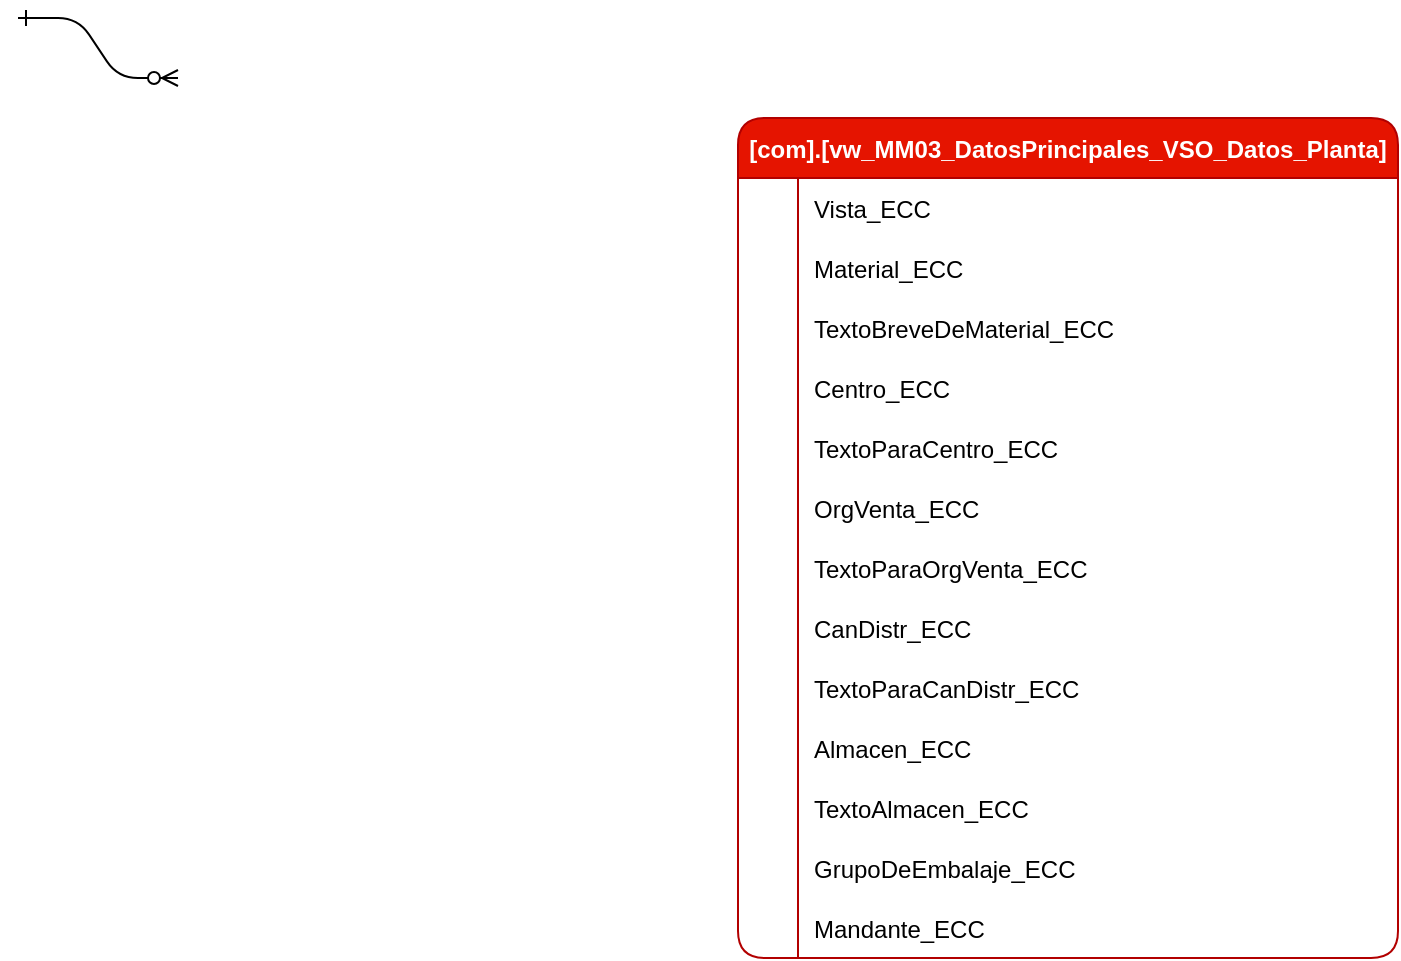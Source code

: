 <mxfile version="22.1.11" type="github">
  <diagram id="R2lEEEUBdFMjLlhIrx00" name="Page-1">
    <mxGraphModel dx="1374" dy="755" grid="1" gridSize="10" guides="1" tooltips="1" connect="1" arrows="1" fold="1" page="1" pageScale="1" pageWidth="850" pageHeight="1100" math="0" shadow="0" extFonts="Permanent Marker^https://fonts.googleapis.com/css?family=Permanent+Marker">
      <root>
        <mxCell id="0" />
        <mxCell id="1" parent="0" />
        <mxCell id="C-vyLk0tnHw3VtMMgP7b-1" value="" style="edgeStyle=entityRelationEdgeStyle;endArrow=ERzeroToMany;startArrow=ERone;endFill=1;startFill=0;" parent="1" edge="1">
          <mxGeometry width="100" height="100" relative="1" as="geometry">
            <mxPoint x="40" y="70" as="sourcePoint" />
            <mxPoint x="120" y="100" as="targetPoint" />
          </mxGeometry>
        </mxCell>
        <mxCell id="xQIe8r9m9n5wqgFZnxj5-1" value="[com].[vw_MM03_DatosPrincipales_VSO_Datos_Planta]" style="shape=table;startSize=30;container=1;collapsible=1;childLayout=tableLayout;fixedRows=1;rowLines=0;fontStyle=1;align=center;resizeLast=1;rounded=1;fillColor=#e51400;fontColor=#ffffff;strokeColor=#B20000;" vertex="1" parent="1">
          <mxGeometry x="400" y="120" width="330" height="420" as="geometry" />
        </mxCell>
        <mxCell id="xQIe8r9m9n5wqgFZnxj5-2" value="" style="shape=tableRow;horizontal=0;startSize=0;swimlaneHead=0;swimlaneBody=0;fillColor=none;collapsible=0;dropTarget=0;points=[[0,0.5],[1,0.5]];portConstraint=eastwest;strokeColor=inherit;top=0;left=0;right=0;bottom=0;" vertex="1" parent="xQIe8r9m9n5wqgFZnxj5-1">
          <mxGeometry y="30" width="330" height="30" as="geometry" />
        </mxCell>
        <mxCell id="xQIe8r9m9n5wqgFZnxj5-3" value="" style="shape=partialRectangle;overflow=hidden;connectable=0;fillColor=none;strokeColor=inherit;top=0;left=0;bottom=0;right=0;" vertex="1" parent="xQIe8r9m9n5wqgFZnxj5-2">
          <mxGeometry width="30" height="30" as="geometry">
            <mxRectangle width="30" height="30" as="alternateBounds" />
          </mxGeometry>
        </mxCell>
        <mxCell id="xQIe8r9m9n5wqgFZnxj5-4" value="Vista_ECC" style="shape=partialRectangle;overflow=hidden;connectable=0;fillColor=none;align=left;strokeColor=inherit;top=0;left=0;bottom=0;right=0;spacingLeft=6;" vertex="1" parent="xQIe8r9m9n5wqgFZnxj5-2">
          <mxGeometry x="30" width="300" height="30" as="geometry">
            <mxRectangle width="300" height="30" as="alternateBounds" />
          </mxGeometry>
        </mxCell>
        <mxCell id="xQIe8r9m9n5wqgFZnxj5-5" value="" style="shape=tableRow;horizontal=0;startSize=0;swimlaneHead=0;swimlaneBody=0;fillColor=none;collapsible=0;dropTarget=0;points=[[0,0.5],[1,0.5]];portConstraint=eastwest;strokeColor=inherit;top=0;left=0;right=0;bottom=0;" vertex="1" parent="xQIe8r9m9n5wqgFZnxj5-1">
          <mxGeometry y="60" width="330" height="30" as="geometry" />
        </mxCell>
        <mxCell id="xQIe8r9m9n5wqgFZnxj5-6" value="" style="shape=partialRectangle;overflow=hidden;connectable=0;fillColor=none;strokeColor=inherit;top=0;left=0;bottom=0;right=0;" vertex="1" parent="xQIe8r9m9n5wqgFZnxj5-5">
          <mxGeometry width="30" height="30" as="geometry">
            <mxRectangle width="30" height="30" as="alternateBounds" />
          </mxGeometry>
        </mxCell>
        <mxCell id="xQIe8r9m9n5wqgFZnxj5-7" value="Material_ECC" style="shape=partialRectangle;overflow=hidden;connectable=0;fillColor=none;align=left;strokeColor=inherit;top=0;left=0;bottom=0;right=0;spacingLeft=6;" vertex="1" parent="xQIe8r9m9n5wqgFZnxj5-5">
          <mxGeometry x="30" width="300" height="30" as="geometry">
            <mxRectangle width="300" height="30" as="alternateBounds" />
          </mxGeometry>
        </mxCell>
        <mxCell id="xQIe8r9m9n5wqgFZnxj5-8" value="" style="shape=tableRow;horizontal=0;startSize=0;swimlaneHead=0;swimlaneBody=0;fillColor=none;collapsible=0;dropTarget=0;points=[[0,0.5],[1,0.5]];portConstraint=eastwest;strokeColor=inherit;top=0;left=0;right=0;bottom=0;" vertex="1" parent="xQIe8r9m9n5wqgFZnxj5-1">
          <mxGeometry y="90" width="330" height="30" as="geometry" />
        </mxCell>
        <mxCell id="xQIe8r9m9n5wqgFZnxj5-9" value="" style="shape=partialRectangle;overflow=hidden;connectable=0;fillColor=none;strokeColor=inherit;top=0;left=0;bottom=0;right=0;" vertex="1" parent="xQIe8r9m9n5wqgFZnxj5-8">
          <mxGeometry width="30" height="30" as="geometry">
            <mxRectangle width="30" height="30" as="alternateBounds" />
          </mxGeometry>
        </mxCell>
        <mxCell id="xQIe8r9m9n5wqgFZnxj5-10" value="TextoBreveDeMaterial_ECC" style="shape=partialRectangle;overflow=hidden;connectable=0;fillColor=none;align=left;strokeColor=inherit;top=0;left=0;bottom=0;right=0;spacingLeft=6;" vertex="1" parent="xQIe8r9m9n5wqgFZnxj5-8">
          <mxGeometry x="30" width="300" height="30" as="geometry">
            <mxRectangle width="300" height="30" as="alternateBounds" />
          </mxGeometry>
        </mxCell>
        <mxCell id="xQIe8r9m9n5wqgFZnxj5-11" value="" style="shape=tableRow;horizontal=0;startSize=0;swimlaneHead=0;swimlaneBody=0;fillColor=none;collapsible=0;dropTarget=0;points=[[0,0.5],[1,0.5]];portConstraint=eastwest;strokeColor=inherit;top=0;left=0;right=0;bottom=0;" vertex="1" parent="xQIe8r9m9n5wqgFZnxj5-1">
          <mxGeometry y="120" width="330" height="30" as="geometry" />
        </mxCell>
        <mxCell id="xQIe8r9m9n5wqgFZnxj5-12" value="" style="shape=partialRectangle;overflow=hidden;connectable=0;fillColor=none;strokeColor=inherit;top=0;left=0;bottom=0;right=0;" vertex="1" parent="xQIe8r9m9n5wqgFZnxj5-11">
          <mxGeometry width="30" height="30" as="geometry">
            <mxRectangle width="30" height="30" as="alternateBounds" />
          </mxGeometry>
        </mxCell>
        <mxCell id="xQIe8r9m9n5wqgFZnxj5-13" value="Centro_ECC" style="shape=partialRectangle;overflow=hidden;connectable=0;fillColor=none;align=left;strokeColor=inherit;top=0;left=0;bottom=0;right=0;spacingLeft=6;" vertex="1" parent="xQIe8r9m9n5wqgFZnxj5-11">
          <mxGeometry x="30" width="300" height="30" as="geometry">
            <mxRectangle width="300" height="30" as="alternateBounds" />
          </mxGeometry>
        </mxCell>
        <mxCell id="xQIe8r9m9n5wqgFZnxj5-14" value="" style="shape=tableRow;horizontal=0;startSize=0;swimlaneHead=0;swimlaneBody=0;fillColor=none;collapsible=0;dropTarget=0;points=[[0,0.5],[1,0.5]];portConstraint=eastwest;strokeColor=inherit;top=0;left=0;right=0;bottom=0;" vertex="1" parent="xQIe8r9m9n5wqgFZnxj5-1">
          <mxGeometry y="150" width="330" height="30" as="geometry" />
        </mxCell>
        <mxCell id="xQIe8r9m9n5wqgFZnxj5-15" value="" style="shape=partialRectangle;overflow=hidden;connectable=0;fillColor=none;strokeColor=inherit;top=0;left=0;bottom=0;right=0;" vertex="1" parent="xQIe8r9m9n5wqgFZnxj5-14">
          <mxGeometry width="30" height="30" as="geometry">
            <mxRectangle width="30" height="30" as="alternateBounds" />
          </mxGeometry>
        </mxCell>
        <mxCell id="xQIe8r9m9n5wqgFZnxj5-16" value="TextoParaCentro_ECC" style="shape=partialRectangle;overflow=hidden;connectable=0;fillColor=none;align=left;strokeColor=inherit;top=0;left=0;bottom=0;right=0;spacingLeft=6;" vertex="1" parent="xQIe8r9m9n5wqgFZnxj5-14">
          <mxGeometry x="30" width="300" height="30" as="geometry">
            <mxRectangle width="300" height="30" as="alternateBounds" />
          </mxGeometry>
        </mxCell>
        <mxCell id="xQIe8r9m9n5wqgFZnxj5-17" value="" style="shape=tableRow;horizontal=0;startSize=0;swimlaneHead=0;swimlaneBody=0;fillColor=none;collapsible=0;dropTarget=0;points=[[0,0.5],[1,0.5]];portConstraint=eastwest;strokeColor=inherit;top=0;left=0;right=0;bottom=0;" vertex="1" parent="xQIe8r9m9n5wqgFZnxj5-1">
          <mxGeometry y="180" width="330" height="30" as="geometry" />
        </mxCell>
        <mxCell id="xQIe8r9m9n5wqgFZnxj5-18" value="" style="shape=partialRectangle;overflow=hidden;connectable=0;fillColor=none;strokeColor=inherit;top=0;left=0;bottom=0;right=0;" vertex="1" parent="xQIe8r9m9n5wqgFZnxj5-17">
          <mxGeometry width="30" height="30" as="geometry">
            <mxRectangle width="30" height="30" as="alternateBounds" />
          </mxGeometry>
        </mxCell>
        <mxCell id="xQIe8r9m9n5wqgFZnxj5-19" value="OrgVenta_ECC" style="shape=partialRectangle;overflow=hidden;connectable=0;fillColor=none;align=left;strokeColor=inherit;top=0;left=0;bottom=0;right=0;spacingLeft=6;" vertex="1" parent="xQIe8r9m9n5wqgFZnxj5-17">
          <mxGeometry x="30" width="300" height="30" as="geometry">
            <mxRectangle width="300" height="30" as="alternateBounds" />
          </mxGeometry>
        </mxCell>
        <mxCell id="xQIe8r9m9n5wqgFZnxj5-20" value="" style="shape=tableRow;horizontal=0;startSize=0;swimlaneHead=0;swimlaneBody=0;fillColor=none;collapsible=0;dropTarget=0;points=[[0,0.5],[1,0.5]];portConstraint=eastwest;strokeColor=inherit;top=0;left=0;right=0;bottom=0;" vertex="1" parent="xQIe8r9m9n5wqgFZnxj5-1">
          <mxGeometry y="210" width="330" height="30" as="geometry" />
        </mxCell>
        <mxCell id="xQIe8r9m9n5wqgFZnxj5-21" value="" style="shape=partialRectangle;overflow=hidden;connectable=0;fillColor=none;strokeColor=inherit;top=0;left=0;bottom=0;right=0;" vertex="1" parent="xQIe8r9m9n5wqgFZnxj5-20">
          <mxGeometry width="30" height="30" as="geometry">
            <mxRectangle width="30" height="30" as="alternateBounds" />
          </mxGeometry>
        </mxCell>
        <mxCell id="xQIe8r9m9n5wqgFZnxj5-22" value="TextoParaOrgVenta_ECC" style="shape=partialRectangle;overflow=hidden;connectable=0;fillColor=none;align=left;strokeColor=inherit;top=0;left=0;bottom=0;right=0;spacingLeft=6;" vertex="1" parent="xQIe8r9m9n5wqgFZnxj5-20">
          <mxGeometry x="30" width="300" height="30" as="geometry">
            <mxRectangle width="300" height="30" as="alternateBounds" />
          </mxGeometry>
        </mxCell>
        <mxCell id="xQIe8r9m9n5wqgFZnxj5-23" value="" style="shape=tableRow;horizontal=0;startSize=0;swimlaneHead=0;swimlaneBody=0;fillColor=none;collapsible=0;dropTarget=0;points=[[0,0.5],[1,0.5]];portConstraint=eastwest;strokeColor=inherit;top=0;left=0;right=0;bottom=0;" vertex="1" parent="xQIe8r9m9n5wqgFZnxj5-1">
          <mxGeometry y="240" width="330" height="30" as="geometry" />
        </mxCell>
        <mxCell id="xQIe8r9m9n5wqgFZnxj5-24" value="" style="shape=partialRectangle;overflow=hidden;connectable=0;fillColor=none;strokeColor=inherit;top=0;left=0;bottom=0;right=0;" vertex="1" parent="xQIe8r9m9n5wqgFZnxj5-23">
          <mxGeometry width="30" height="30" as="geometry">
            <mxRectangle width="30" height="30" as="alternateBounds" />
          </mxGeometry>
        </mxCell>
        <mxCell id="xQIe8r9m9n5wqgFZnxj5-25" value="CanDistr_ECC" style="shape=partialRectangle;overflow=hidden;connectable=0;fillColor=none;align=left;strokeColor=inherit;top=0;left=0;bottom=0;right=0;spacingLeft=6;" vertex="1" parent="xQIe8r9m9n5wqgFZnxj5-23">
          <mxGeometry x="30" width="300" height="30" as="geometry">
            <mxRectangle width="300" height="30" as="alternateBounds" />
          </mxGeometry>
        </mxCell>
        <mxCell id="xQIe8r9m9n5wqgFZnxj5-26" value="" style="shape=tableRow;horizontal=0;startSize=0;swimlaneHead=0;swimlaneBody=0;fillColor=none;collapsible=0;dropTarget=0;points=[[0,0.5],[1,0.5]];portConstraint=eastwest;strokeColor=inherit;top=0;left=0;right=0;bottom=0;" vertex="1" parent="xQIe8r9m9n5wqgFZnxj5-1">
          <mxGeometry y="270" width="330" height="30" as="geometry" />
        </mxCell>
        <mxCell id="xQIe8r9m9n5wqgFZnxj5-27" value="" style="shape=partialRectangle;overflow=hidden;connectable=0;fillColor=none;strokeColor=inherit;top=0;left=0;bottom=0;right=0;" vertex="1" parent="xQIe8r9m9n5wqgFZnxj5-26">
          <mxGeometry width="30" height="30" as="geometry">
            <mxRectangle width="30" height="30" as="alternateBounds" />
          </mxGeometry>
        </mxCell>
        <mxCell id="xQIe8r9m9n5wqgFZnxj5-28" value="TextoParaCanDistr_ECC" style="shape=partialRectangle;overflow=hidden;connectable=0;fillColor=none;align=left;strokeColor=inherit;top=0;left=0;bottom=0;right=0;spacingLeft=6;" vertex="1" parent="xQIe8r9m9n5wqgFZnxj5-26">
          <mxGeometry x="30" width="300" height="30" as="geometry">
            <mxRectangle width="300" height="30" as="alternateBounds" />
          </mxGeometry>
        </mxCell>
        <mxCell id="xQIe8r9m9n5wqgFZnxj5-29" value="" style="shape=tableRow;horizontal=0;startSize=0;swimlaneHead=0;swimlaneBody=0;fillColor=none;collapsible=0;dropTarget=0;points=[[0,0.5],[1,0.5]];portConstraint=eastwest;strokeColor=inherit;top=0;left=0;right=0;bottom=0;" vertex="1" parent="xQIe8r9m9n5wqgFZnxj5-1">
          <mxGeometry y="300" width="330" height="30" as="geometry" />
        </mxCell>
        <mxCell id="xQIe8r9m9n5wqgFZnxj5-30" value="" style="shape=partialRectangle;overflow=hidden;connectable=0;fillColor=none;strokeColor=inherit;top=0;left=0;bottom=0;right=0;" vertex="1" parent="xQIe8r9m9n5wqgFZnxj5-29">
          <mxGeometry width="30" height="30" as="geometry">
            <mxRectangle width="30" height="30" as="alternateBounds" />
          </mxGeometry>
        </mxCell>
        <mxCell id="xQIe8r9m9n5wqgFZnxj5-31" value="Almacen_ECC" style="shape=partialRectangle;overflow=hidden;connectable=0;fillColor=none;align=left;strokeColor=inherit;top=0;left=0;bottom=0;right=0;spacingLeft=6;" vertex="1" parent="xQIe8r9m9n5wqgFZnxj5-29">
          <mxGeometry x="30" width="300" height="30" as="geometry">
            <mxRectangle width="300" height="30" as="alternateBounds" />
          </mxGeometry>
        </mxCell>
        <mxCell id="xQIe8r9m9n5wqgFZnxj5-32" value="" style="shape=tableRow;horizontal=0;startSize=0;swimlaneHead=0;swimlaneBody=0;fillColor=none;collapsible=0;dropTarget=0;points=[[0,0.5],[1,0.5]];portConstraint=eastwest;strokeColor=inherit;top=0;left=0;right=0;bottom=0;" vertex="1" parent="xQIe8r9m9n5wqgFZnxj5-1">
          <mxGeometry y="330" width="330" height="30" as="geometry" />
        </mxCell>
        <mxCell id="xQIe8r9m9n5wqgFZnxj5-33" value="" style="shape=partialRectangle;overflow=hidden;connectable=0;fillColor=none;strokeColor=inherit;top=0;left=0;bottom=0;right=0;" vertex="1" parent="xQIe8r9m9n5wqgFZnxj5-32">
          <mxGeometry width="30" height="30" as="geometry">
            <mxRectangle width="30" height="30" as="alternateBounds" />
          </mxGeometry>
        </mxCell>
        <mxCell id="xQIe8r9m9n5wqgFZnxj5-34" value="TextoAlmacen_ECC" style="shape=partialRectangle;overflow=hidden;connectable=0;fillColor=none;align=left;strokeColor=inherit;top=0;left=0;bottom=0;right=0;spacingLeft=6;" vertex="1" parent="xQIe8r9m9n5wqgFZnxj5-32">
          <mxGeometry x="30" width="300" height="30" as="geometry">
            <mxRectangle width="300" height="30" as="alternateBounds" />
          </mxGeometry>
        </mxCell>
        <mxCell id="xQIe8r9m9n5wqgFZnxj5-35" value="" style="shape=tableRow;horizontal=0;startSize=0;swimlaneHead=0;swimlaneBody=0;fillColor=none;collapsible=0;dropTarget=0;points=[[0,0.5],[1,0.5]];portConstraint=eastwest;strokeColor=inherit;top=0;left=0;right=0;bottom=0;" vertex="1" parent="xQIe8r9m9n5wqgFZnxj5-1">
          <mxGeometry y="360" width="330" height="30" as="geometry" />
        </mxCell>
        <mxCell id="xQIe8r9m9n5wqgFZnxj5-36" value="" style="shape=partialRectangle;overflow=hidden;connectable=0;fillColor=none;strokeColor=inherit;top=0;left=0;bottom=0;right=0;" vertex="1" parent="xQIe8r9m9n5wqgFZnxj5-35">
          <mxGeometry width="30" height="30" as="geometry">
            <mxRectangle width="30" height="30" as="alternateBounds" />
          </mxGeometry>
        </mxCell>
        <mxCell id="xQIe8r9m9n5wqgFZnxj5-37" value="GrupoDeEmbalaje_ECC" style="shape=partialRectangle;overflow=hidden;connectable=0;fillColor=none;align=left;strokeColor=inherit;top=0;left=0;bottom=0;right=0;spacingLeft=6;" vertex="1" parent="xQIe8r9m9n5wqgFZnxj5-35">
          <mxGeometry x="30" width="300" height="30" as="geometry">
            <mxRectangle width="300" height="30" as="alternateBounds" />
          </mxGeometry>
        </mxCell>
        <mxCell id="xQIe8r9m9n5wqgFZnxj5-38" value="" style="shape=tableRow;horizontal=0;startSize=0;swimlaneHead=0;swimlaneBody=0;fillColor=none;collapsible=0;dropTarget=0;points=[[0,0.5],[1,0.5]];portConstraint=eastwest;strokeColor=inherit;top=0;left=0;right=0;bottom=0;" vertex="1" parent="xQIe8r9m9n5wqgFZnxj5-1">
          <mxGeometry y="390" width="330" height="30" as="geometry" />
        </mxCell>
        <mxCell id="xQIe8r9m9n5wqgFZnxj5-39" value="" style="shape=partialRectangle;overflow=hidden;connectable=0;fillColor=none;strokeColor=inherit;top=0;left=0;bottom=0;right=0;" vertex="1" parent="xQIe8r9m9n5wqgFZnxj5-38">
          <mxGeometry width="30" height="30" as="geometry">
            <mxRectangle width="30" height="30" as="alternateBounds" />
          </mxGeometry>
        </mxCell>
        <mxCell id="xQIe8r9m9n5wqgFZnxj5-40" value="Mandante_ECC" style="shape=partialRectangle;overflow=hidden;connectable=0;fillColor=none;align=left;strokeColor=inherit;top=0;left=0;bottom=0;right=0;spacingLeft=6;" vertex="1" parent="xQIe8r9m9n5wqgFZnxj5-38">
          <mxGeometry x="30" width="300" height="30" as="geometry">
            <mxRectangle width="300" height="30" as="alternateBounds" />
          </mxGeometry>
        </mxCell>
      </root>
    </mxGraphModel>
  </diagram>
</mxfile>
